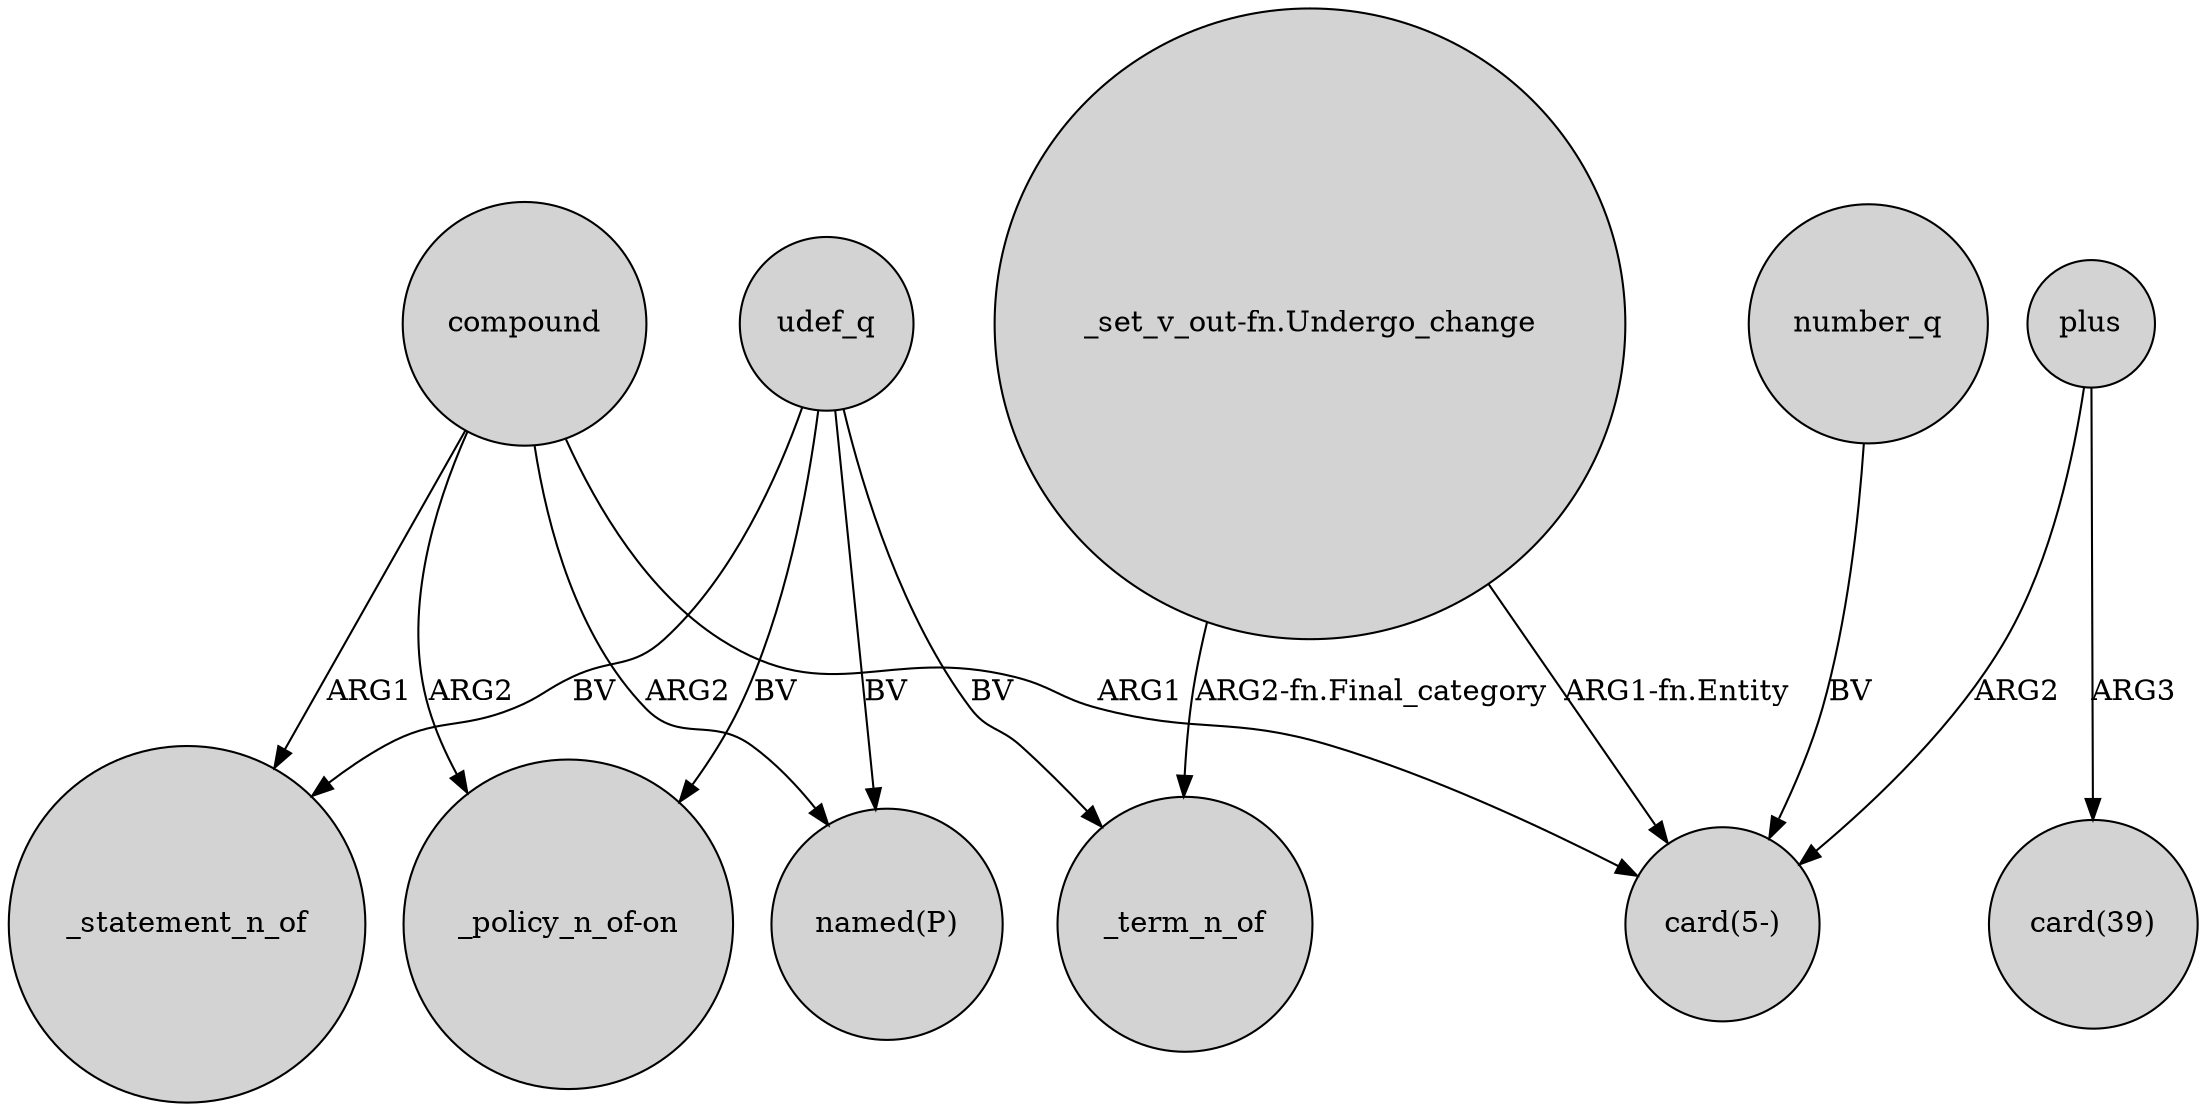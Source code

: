 digraph {
	node [shape=circle style=filled]
	compound -> "_policy_n_of-on" [label=ARG2]
	compound -> "card(5-)" [label=ARG1]
	udef_q -> _term_n_of [label=BV]
	compound -> _statement_n_of [label=ARG1]
	plus -> "card(39)" [label=ARG3]
	"_set_v_out-fn.Undergo_change" -> _term_n_of [label="ARG2-fn.Final_category"]
	"_set_v_out-fn.Undergo_change" -> "card(5-)" [label="ARG1-fn.Entity"]
	number_q -> "card(5-)" [label=BV]
	udef_q -> _statement_n_of [label=BV]
	compound -> "named(P)" [label=ARG2]
	udef_q -> "_policy_n_of-on" [label=BV]
	udef_q -> "named(P)" [label=BV]
	plus -> "card(5-)" [label=ARG2]
}
